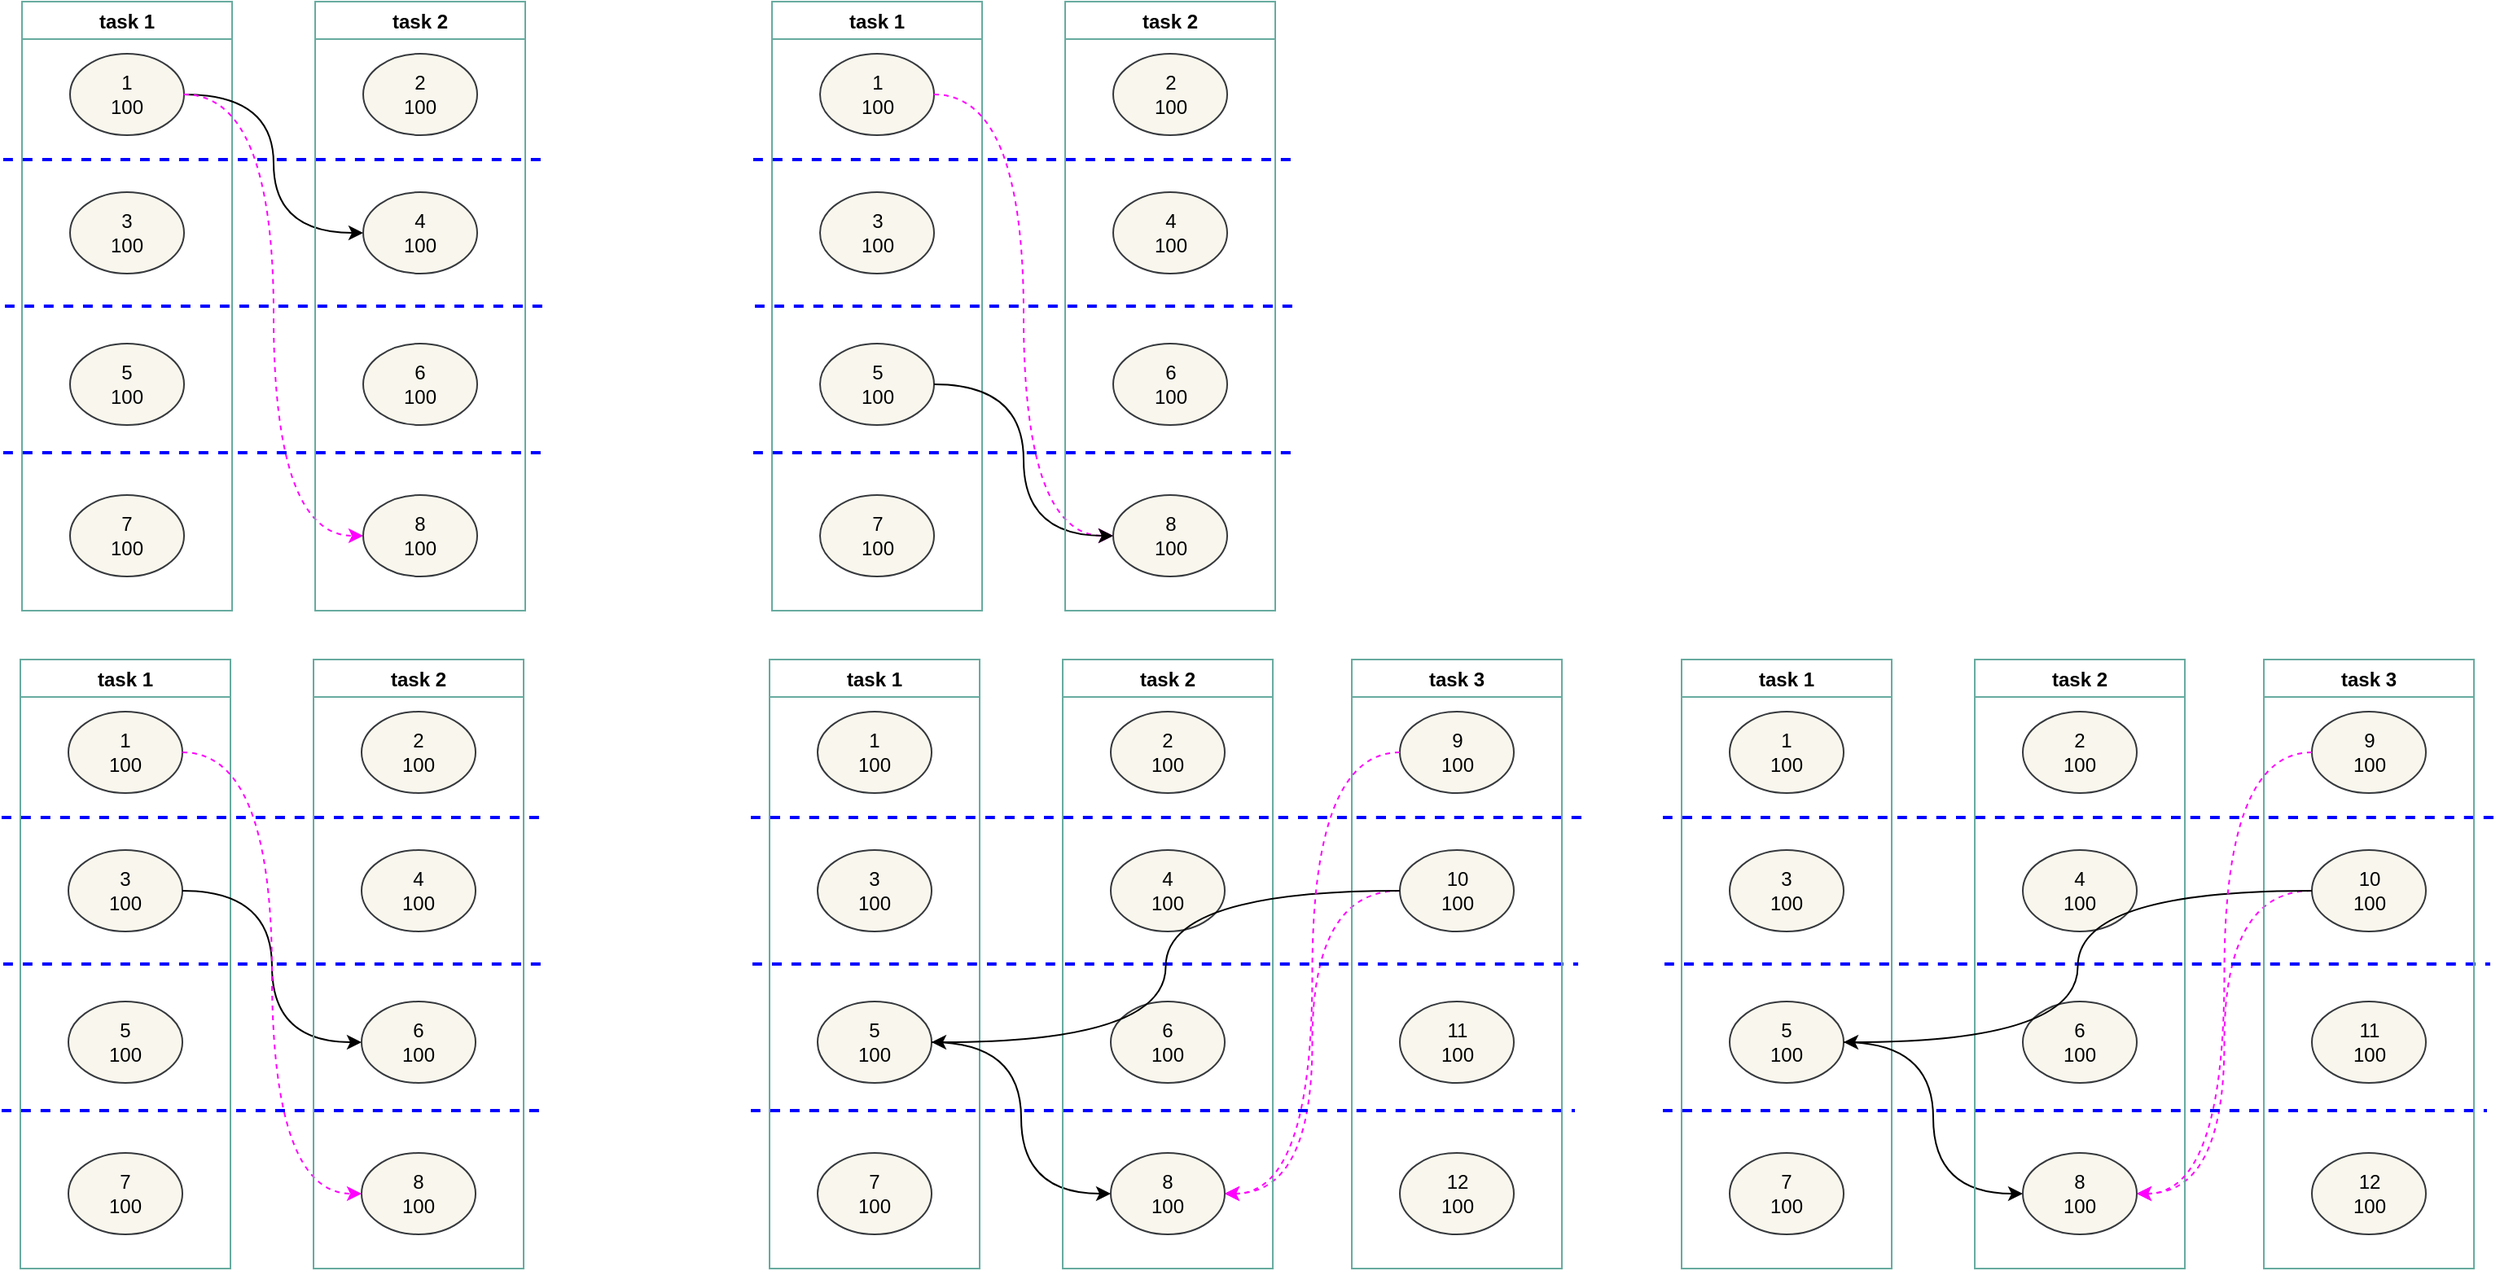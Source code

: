 <mxfile version="19.0.3" type="github">
  <diagram id="745gx9OzcTvfiK2SG3xO" name="第 1 页">
    <mxGraphModel dx="981" dy="526" grid="0" gridSize="10" guides="1" tooltips="1" connect="1" arrows="1" fold="1" page="1" pageScale="1" pageWidth="1169" pageHeight="827" math="0" shadow="0">
      <root>
        <mxCell id="0" />
        <mxCell id="1" parent="0" />
        <mxCell id="IBDVpuvRUq0DMvx8c1Gj-1" value="task 1" style="swimlane;fillColor=none;strokeColor=#67AB9F;" vertex="1" parent="1">
          <mxGeometry x="97.5" y="28" width="129" height="374" as="geometry">
            <mxRectangle x="93.5" y="5" width="61" height="23" as="alternateBounds" />
          </mxGeometry>
        </mxCell>
        <mxCell id="IBDVpuvRUq0DMvx8c1Gj-2" value="1&lt;br&gt;100" style="ellipse;whiteSpace=wrap;html=1;fillColor=#f9f7ed;strokeColor=#36393d;" vertex="1" parent="IBDVpuvRUq0DMvx8c1Gj-1">
          <mxGeometry x="29.5" y="32" width="70" height="50" as="geometry" />
        </mxCell>
        <mxCell id="IBDVpuvRUq0DMvx8c1Gj-3" value="3&lt;br&gt;100" style="ellipse;whiteSpace=wrap;html=1;fillColor=#f9f7ed;strokeColor=#36393d;" vertex="1" parent="IBDVpuvRUq0DMvx8c1Gj-1">
          <mxGeometry x="29.5" y="117" width="70" height="50" as="geometry" />
        </mxCell>
        <mxCell id="IBDVpuvRUq0DMvx8c1Gj-5" value="5&lt;br&gt;100" style="ellipse;whiteSpace=wrap;html=1;fillColor=#f9f7ed;strokeColor=#36393d;" vertex="1" parent="IBDVpuvRUq0DMvx8c1Gj-1">
          <mxGeometry x="29.5" y="210" width="70" height="50" as="geometry" />
        </mxCell>
        <mxCell id="IBDVpuvRUq0DMvx8c1Gj-7" value="7&lt;br&gt;100" style="ellipse;whiteSpace=wrap;html=1;fillColor=#f9f7ed;strokeColor=#36393d;" vertex="1" parent="IBDVpuvRUq0DMvx8c1Gj-1">
          <mxGeometry x="29.5" y="303" width="70" height="50" as="geometry" />
        </mxCell>
        <mxCell id="IBDVpuvRUq0DMvx8c1Gj-9" style="edgeStyle=orthogonalEdgeStyle;curved=1;rounded=0;orthogonalLoop=1;jettySize=auto;html=1;entryX=0;entryY=0.5;entryDx=0;entryDy=0;" edge="1" parent="1" source="IBDVpuvRUq0DMvx8c1Gj-2" target="IBDVpuvRUq0DMvx8c1Gj-16">
          <mxGeometry relative="1" as="geometry" />
        </mxCell>
        <mxCell id="IBDVpuvRUq0DMvx8c1Gj-10" style="edgeStyle=orthogonalEdgeStyle;curved=1;rounded=0;orthogonalLoop=1;jettySize=auto;html=1;entryX=0;entryY=0.5;entryDx=0;entryDy=0;dashed=1;strokeColor=#FF00FF;" edge="1" parent="1" source="IBDVpuvRUq0DMvx8c1Gj-2" target="IBDVpuvRUq0DMvx8c1Gj-20">
          <mxGeometry relative="1" as="geometry" />
        </mxCell>
        <mxCell id="IBDVpuvRUq0DMvx8c1Gj-11" value="" style="endArrow=none;html=1;rounded=0;curved=1;dashed=1;strokeColor=#0000FF;strokeWidth=2;" edge="1" parent="1">
          <mxGeometry width="50" height="50" relative="1" as="geometry">
            <mxPoint x="86" y="125" as="sourcePoint" />
            <mxPoint x="420" y="125" as="targetPoint" />
          </mxGeometry>
        </mxCell>
        <mxCell id="IBDVpuvRUq0DMvx8c1Gj-12" value="" style="endArrow=none;html=1;rounded=0;curved=1;dashed=1;strokeColor=#0000FF;strokeWidth=2;" edge="1" parent="1">
          <mxGeometry width="50" height="50" relative="1" as="geometry">
            <mxPoint x="87" y="215" as="sourcePoint" />
            <mxPoint x="423" y="215" as="targetPoint" />
          </mxGeometry>
        </mxCell>
        <mxCell id="IBDVpuvRUq0DMvx8c1Gj-13" value="" style="endArrow=none;html=1;rounded=0;curved=1;dashed=1;strokeColor=#0000FF;strokeWidth=2;" edge="1" parent="1">
          <mxGeometry width="50" height="50" relative="1" as="geometry">
            <mxPoint x="86" y="305" as="sourcePoint" />
            <mxPoint x="420" y="305" as="targetPoint" />
          </mxGeometry>
        </mxCell>
        <mxCell id="IBDVpuvRUq0DMvx8c1Gj-14" value="task 2" style="swimlane;fillColor=none;strokeColor=#67AB9F;" vertex="1" parent="1">
          <mxGeometry x="277.5" y="28" width="129" height="374" as="geometry">
            <mxRectangle x="273.5" y="5" width="61" height="23" as="alternateBounds" />
          </mxGeometry>
        </mxCell>
        <mxCell id="IBDVpuvRUq0DMvx8c1Gj-15" value="2&lt;br&gt;100" style="ellipse;whiteSpace=wrap;html=1;fillColor=#f9f7ed;strokeColor=#36393d;" vertex="1" parent="IBDVpuvRUq0DMvx8c1Gj-14">
          <mxGeometry x="29.5" y="32" width="70" height="50" as="geometry" />
        </mxCell>
        <mxCell id="IBDVpuvRUq0DMvx8c1Gj-16" value="4&lt;br&gt;100" style="ellipse;whiteSpace=wrap;html=1;fillColor=#f9f7ed;strokeColor=#36393d;" vertex="1" parent="IBDVpuvRUq0DMvx8c1Gj-14">
          <mxGeometry x="29.5" y="117" width="70" height="50" as="geometry" />
        </mxCell>
        <mxCell id="IBDVpuvRUq0DMvx8c1Gj-18" value="6&lt;br&gt;100" style="ellipse;whiteSpace=wrap;html=1;fillColor=#f9f7ed;strokeColor=#36393d;" vertex="1" parent="IBDVpuvRUq0DMvx8c1Gj-14">
          <mxGeometry x="29.5" y="210" width="70" height="50" as="geometry" />
        </mxCell>
        <mxCell id="IBDVpuvRUq0DMvx8c1Gj-20" value="8&lt;br&gt;100" style="ellipse;whiteSpace=wrap;html=1;fillColor=#f9f7ed;strokeColor=#36393d;" vertex="1" parent="IBDVpuvRUq0DMvx8c1Gj-14">
          <mxGeometry x="29.5" y="303" width="70" height="50" as="geometry" />
        </mxCell>
        <mxCell id="IBDVpuvRUq0DMvx8c1Gj-22" value="task 1" style="swimlane;fillColor=none;strokeColor=#67AB9F;" vertex="1" parent="1">
          <mxGeometry x="558" y="28" width="129" height="374" as="geometry">
            <mxRectangle x="93.5" y="5" width="61" height="23" as="alternateBounds" />
          </mxGeometry>
        </mxCell>
        <mxCell id="IBDVpuvRUq0DMvx8c1Gj-23" value="1&lt;br&gt;100" style="ellipse;whiteSpace=wrap;html=1;fillColor=#f9f7ed;strokeColor=#36393d;" vertex="1" parent="IBDVpuvRUq0DMvx8c1Gj-22">
          <mxGeometry x="29.5" y="32" width="70" height="50" as="geometry" />
        </mxCell>
        <mxCell id="IBDVpuvRUq0DMvx8c1Gj-24" value="3&lt;br&gt;100" style="ellipse;whiteSpace=wrap;html=1;fillColor=#f9f7ed;strokeColor=#36393d;" vertex="1" parent="IBDVpuvRUq0DMvx8c1Gj-22">
          <mxGeometry x="29.5" y="117" width="70" height="50" as="geometry" />
        </mxCell>
        <mxCell id="IBDVpuvRUq0DMvx8c1Gj-26" value="5&lt;br&gt;100" style="ellipse;whiteSpace=wrap;html=1;fillColor=#f9f7ed;strokeColor=#36393d;" vertex="1" parent="IBDVpuvRUq0DMvx8c1Gj-22">
          <mxGeometry x="29.5" y="210" width="70" height="50" as="geometry" />
        </mxCell>
        <mxCell id="IBDVpuvRUq0DMvx8c1Gj-28" value="7&lt;br&gt;100" style="ellipse;whiteSpace=wrap;html=1;fillColor=#f9f7ed;strokeColor=#36393d;" vertex="1" parent="IBDVpuvRUq0DMvx8c1Gj-22">
          <mxGeometry x="29.5" y="303" width="70" height="50" as="geometry" />
        </mxCell>
        <mxCell id="IBDVpuvRUq0DMvx8c1Gj-30" style="edgeStyle=orthogonalEdgeStyle;curved=1;rounded=0;orthogonalLoop=1;jettySize=auto;html=1;entryX=0;entryY=0.5;entryDx=0;entryDy=0;strokeColor=#FF00FF;dashed=1;" edge="1" parent="1" source="IBDVpuvRUq0DMvx8c1Gj-23" target="IBDVpuvRUq0DMvx8c1Gj-41">
          <mxGeometry relative="1" as="geometry" />
        </mxCell>
        <mxCell id="IBDVpuvRUq0DMvx8c1Gj-31" style="edgeStyle=orthogonalEdgeStyle;curved=1;rounded=0;orthogonalLoop=1;jettySize=auto;html=1;entryX=0;entryY=0.5;entryDx=0;entryDy=0;" edge="1" parent="1" source="IBDVpuvRUq0DMvx8c1Gj-26" target="IBDVpuvRUq0DMvx8c1Gj-41">
          <mxGeometry relative="1" as="geometry" />
        </mxCell>
        <mxCell id="IBDVpuvRUq0DMvx8c1Gj-32" value="" style="endArrow=none;html=1;rounded=0;curved=1;dashed=1;strokeColor=#0000FF;strokeWidth=2;" edge="1" parent="1">
          <mxGeometry width="50" height="50" relative="1" as="geometry">
            <mxPoint x="546.5" y="125" as="sourcePoint" />
            <mxPoint x="880.5" y="125" as="targetPoint" />
          </mxGeometry>
        </mxCell>
        <mxCell id="IBDVpuvRUq0DMvx8c1Gj-33" value="" style="endArrow=none;html=1;rounded=0;curved=1;dashed=1;strokeColor=#0000FF;strokeWidth=2;" edge="1" parent="1">
          <mxGeometry width="50" height="50" relative="1" as="geometry">
            <mxPoint x="547.5" y="215" as="sourcePoint" />
            <mxPoint x="883.5" y="215" as="targetPoint" />
          </mxGeometry>
        </mxCell>
        <mxCell id="IBDVpuvRUq0DMvx8c1Gj-34" value="" style="endArrow=none;html=1;rounded=0;curved=1;dashed=1;strokeColor=#0000FF;strokeWidth=2;" edge="1" parent="1">
          <mxGeometry width="50" height="50" relative="1" as="geometry">
            <mxPoint x="546.5" y="305" as="sourcePoint" />
            <mxPoint x="880.5" y="305" as="targetPoint" />
          </mxGeometry>
        </mxCell>
        <mxCell id="IBDVpuvRUq0DMvx8c1Gj-35" value="task 2" style="swimlane;fillColor=none;strokeColor=#67AB9F;" vertex="1" parent="1">
          <mxGeometry x="738" y="28" width="129" height="374" as="geometry">
            <mxRectangle x="273.5" y="5" width="61" height="23" as="alternateBounds" />
          </mxGeometry>
        </mxCell>
        <mxCell id="IBDVpuvRUq0DMvx8c1Gj-36" value="2&lt;br&gt;100" style="ellipse;whiteSpace=wrap;html=1;fillColor=#f9f7ed;strokeColor=#36393d;" vertex="1" parent="IBDVpuvRUq0DMvx8c1Gj-35">
          <mxGeometry x="29.5" y="32" width="70" height="50" as="geometry" />
        </mxCell>
        <mxCell id="IBDVpuvRUq0DMvx8c1Gj-37" value="4&lt;br&gt;100" style="ellipse;whiteSpace=wrap;html=1;fillColor=#f9f7ed;strokeColor=#36393d;" vertex="1" parent="IBDVpuvRUq0DMvx8c1Gj-35">
          <mxGeometry x="29.5" y="117" width="70" height="50" as="geometry" />
        </mxCell>
        <mxCell id="IBDVpuvRUq0DMvx8c1Gj-39" value="6&lt;br&gt;100" style="ellipse;whiteSpace=wrap;html=1;fillColor=#f9f7ed;strokeColor=#36393d;" vertex="1" parent="IBDVpuvRUq0DMvx8c1Gj-35">
          <mxGeometry x="29.5" y="210" width="70" height="50" as="geometry" />
        </mxCell>
        <mxCell id="IBDVpuvRUq0DMvx8c1Gj-41" value="8&lt;br&gt;100" style="ellipse;whiteSpace=wrap;html=1;fillColor=#f9f7ed;strokeColor=#36393d;" vertex="1" parent="IBDVpuvRUq0DMvx8c1Gj-35">
          <mxGeometry x="29.5" y="303" width="70" height="50" as="geometry" />
        </mxCell>
        <mxCell id="IBDVpuvRUq0DMvx8c1Gj-43" value="task 1" style="swimlane;fillColor=none;strokeColor=#67AB9F;" vertex="1" parent="1">
          <mxGeometry x="556.5" y="432" width="129" height="374" as="geometry">
            <mxRectangle x="93.5" y="5" width="61" height="23" as="alternateBounds" />
          </mxGeometry>
        </mxCell>
        <mxCell id="IBDVpuvRUq0DMvx8c1Gj-44" value="1&lt;br&gt;100" style="ellipse;whiteSpace=wrap;html=1;fillColor=#f9f7ed;strokeColor=#36393d;" vertex="1" parent="IBDVpuvRUq0DMvx8c1Gj-43">
          <mxGeometry x="29.5" y="32" width="70" height="50" as="geometry" />
        </mxCell>
        <mxCell id="IBDVpuvRUq0DMvx8c1Gj-45" value="3&lt;br&gt;100" style="ellipse;whiteSpace=wrap;html=1;fillColor=#f9f7ed;strokeColor=#36393d;" vertex="1" parent="IBDVpuvRUq0DMvx8c1Gj-43">
          <mxGeometry x="29.5" y="117" width="70" height="50" as="geometry" />
        </mxCell>
        <mxCell id="IBDVpuvRUq0DMvx8c1Gj-47" value="5&lt;br&gt;100" style="ellipse;whiteSpace=wrap;html=1;fillColor=#f9f7ed;strokeColor=#36393d;" vertex="1" parent="IBDVpuvRUq0DMvx8c1Gj-43">
          <mxGeometry x="29.5" y="210" width="70" height="50" as="geometry" />
        </mxCell>
        <mxCell id="IBDVpuvRUq0DMvx8c1Gj-49" value="7&lt;br&gt;100" style="ellipse;whiteSpace=wrap;html=1;fillColor=#f9f7ed;strokeColor=#36393d;" vertex="1" parent="IBDVpuvRUq0DMvx8c1Gj-43">
          <mxGeometry x="29.5" y="303" width="70" height="50" as="geometry" />
        </mxCell>
        <mxCell id="IBDVpuvRUq0DMvx8c1Gj-51" style="edgeStyle=orthogonalEdgeStyle;curved=1;rounded=0;orthogonalLoop=1;jettySize=auto;html=1;entryX=1;entryY=0.5;entryDx=0;entryDy=0;strokeColor=#FF00FF;dashed=1;" edge="1" parent="1" source="IBDVpuvRUq0DMvx8c1Gj-88" target="IBDVpuvRUq0DMvx8c1Gj-62">
          <mxGeometry relative="1" as="geometry" />
        </mxCell>
        <mxCell id="IBDVpuvRUq0DMvx8c1Gj-52" style="edgeStyle=orthogonalEdgeStyle;curved=1;rounded=0;orthogonalLoop=1;jettySize=auto;html=1;entryX=0;entryY=0.5;entryDx=0;entryDy=0;" edge="1" parent="1" source="IBDVpuvRUq0DMvx8c1Gj-47" target="IBDVpuvRUq0DMvx8c1Gj-62">
          <mxGeometry relative="1" as="geometry" />
        </mxCell>
        <mxCell id="IBDVpuvRUq0DMvx8c1Gj-53" value="" style="endArrow=none;html=1;rounded=0;curved=1;dashed=1;strokeColor=#0000FF;strokeWidth=2;" edge="1" parent="1">
          <mxGeometry width="50" height="50" relative="1" as="geometry">
            <mxPoint x="545" y="529" as="sourcePoint" />
            <mxPoint x="1056" y="529" as="targetPoint" />
          </mxGeometry>
        </mxCell>
        <mxCell id="IBDVpuvRUq0DMvx8c1Gj-54" value="" style="endArrow=none;html=1;rounded=0;curved=1;dashed=1;strokeColor=#0000FF;strokeWidth=2;" edge="1" parent="1">
          <mxGeometry width="50" height="50" relative="1" as="geometry">
            <mxPoint x="546" y="619" as="sourcePoint" />
            <mxPoint x="1053" y="619" as="targetPoint" />
          </mxGeometry>
        </mxCell>
        <mxCell id="IBDVpuvRUq0DMvx8c1Gj-55" value="" style="endArrow=none;html=1;rounded=0;curved=1;dashed=1;strokeColor=#0000FF;strokeWidth=2;" edge="1" parent="1">
          <mxGeometry width="50" height="50" relative="1" as="geometry">
            <mxPoint x="545" y="709" as="sourcePoint" />
            <mxPoint x="1051" y="709" as="targetPoint" />
          </mxGeometry>
        </mxCell>
        <mxCell id="IBDVpuvRUq0DMvx8c1Gj-56" value="task 2" style="swimlane;fillColor=none;strokeColor=#67AB9F;" vertex="1" parent="1">
          <mxGeometry x="736.5" y="432" width="129" height="374" as="geometry">
            <mxRectangle x="273.5" y="5" width="61" height="23" as="alternateBounds" />
          </mxGeometry>
        </mxCell>
        <mxCell id="IBDVpuvRUq0DMvx8c1Gj-57" value="2&lt;br&gt;100" style="ellipse;whiteSpace=wrap;html=1;fillColor=#f9f7ed;strokeColor=#36393d;" vertex="1" parent="IBDVpuvRUq0DMvx8c1Gj-56">
          <mxGeometry x="29.5" y="32" width="70" height="50" as="geometry" />
        </mxCell>
        <mxCell id="IBDVpuvRUq0DMvx8c1Gj-58" value="4&lt;br&gt;100" style="ellipse;whiteSpace=wrap;html=1;fillColor=#f9f7ed;strokeColor=#36393d;" vertex="1" parent="IBDVpuvRUq0DMvx8c1Gj-56">
          <mxGeometry x="29.5" y="117" width="70" height="50" as="geometry" />
        </mxCell>
        <mxCell id="IBDVpuvRUq0DMvx8c1Gj-60" value="6&lt;br&gt;100" style="ellipse;whiteSpace=wrap;html=1;fillColor=#f9f7ed;strokeColor=#36393d;" vertex="1" parent="IBDVpuvRUq0DMvx8c1Gj-56">
          <mxGeometry x="29.5" y="210" width="70" height="50" as="geometry" />
        </mxCell>
        <mxCell id="IBDVpuvRUq0DMvx8c1Gj-62" value="8&lt;br&gt;100" style="ellipse;whiteSpace=wrap;html=1;fillColor=#f9f7ed;strokeColor=#36393d;" vertex="1" parent="IBDVpuvRUq0DMvx8c1Gj-56">
          <mxGeometry x="29.5" y="303" width="70" height="50" as="geometry" />
        </mxCell>
        <mxCell id="IBDVpuvRUq0DMvx8c1Gj-64" value="task 1" style="swimlane;fillColor=none;strokeColor=#67AB9F;" vertex="1" parent="1">
          <mxGeometry x="96.5" y="432" width="129" height="374" as="geometry">
            <mxRectangle x="93.5" y="5" width="61" height="23" as="alternateBounds" />
          </mxGeometry>
        </mxCell>
        <mxCell id="IBDVpuvRUq0DMvx8c1Gj-65" value="1&lt;br&gt;100" style="ellipse;whiteSpace=wrap;html=1;fillColor=#f9f7ed;strokeColor=#36393d;" vertex="1" parent="IBDVpuvRUq0DMvx8c1Gj-64">
          <mxGeometry x="29.5" y="32" width="70" height="50" as="geometry" />
        </mxCell>
        <mxCell id="IBDVpuvRUq0DMvx8c1Gj-66" value="3&lt;br&gt;100" style="ellipse;whiteSpace=wrap;html=1;fillColor=#f9f7ed;strokeColor=#36393d;" vertex="1" parent="IBDVpuvRUq0DMvx8c1Gj-64">
          <mxGeometry x="29.5" y="117" width="70" height="50" as="geometry" />
        </mxCell>
        <mxCell id="IBDVpuvRUq0DMvx8c1Gj-68" value="5&lt;br&gt;100" style="ellipse;whiteSpace=wrap;html=1;fillColor=#f9f7ed;strokeColor=#36393d;" vertex="1" parent="IBDVpuvRUq0DMvx8c1Gj-64">
          <mxGeometry x="29.5" y="210" width="70" height="50" as="geometry" />
        </mxCell>
        <mxCell id="IBDVpuvRUq0DMvx8c1Gj-70" value="7&lt;br&gt;100" style="ellipse;whiteSpace=wrap;html=1;fillColor=#f9f7ed;strokeColor=#36393d;" vertex="1" parent="IBDVpuvRUq0DMvx8c1Gj-64">
          <mxGeometry x="29.5" y="303" width="70" height="50" as="geometry" />
        </mxCell>
        <mxCell id="IBDVpuvRUq0DMvx8c1Gj-72" style="edgeStyle=orthogonalEdgeStyle;curved=1;rounded=0;orthogonalLoop=1;jettySize=auto;html=1;entryX=0;entryY=0.5;entryDx=0;entryDy=0;strokeColor=#000000;" edge="1" parent="1" source="IBDVpuvRUq0DMvx8c1Gj-66" target="IBDVpuvRUq0DMvx8c1Gj-81">
          <mxGeometry relative="1" as="geometry" />
        </mxCell>
        <mxCell id="IBDVpuvRUq0DMvx8c1Gj-73" style="edgeStyle=orthogonalEdgeStyle;curved=1;rounded=0;orthogonalLoop=1;jettySize=auto;html=1;entryX=0;entryY=0.5;entryDx=0;entryDy=0;strokeColor=#FF00FF;dashed=1;" edge="1" parent="1" source="IBDVpuvRUq0DMvx8c1Gj-65" target="IBDVpuvRUq0DMvx8c1Gj-83">
          <mxGeometry relative="1" as="geometry" />
        </mxCell>
        <mxCell id="IBDVpuvRUq0DMvx8c1Gj-74" value="" style="endArrow=none;html=1;rounded=0;curved=1;dashed=1;strokeColor=#0000FF;strokeWidth=2;" edge="1" parent="1">
          <mxGeometry width="50" height="50" relative="1" as="geometry">
            <mxPoint x="85" y="529" as="sourcePoint" />
            <mxPoint x="419" y="529" as="targetPoint" />
          </mxGeometry>
        </mxCell>
        <mxCell id="IBDVpuvRUq0DMvx8c1Gj-75" value="" style="endArrow=none;html=1;rounded=0;curved=1;dashed=1;strokeColor=#0000FF;strokeWidth=2;" edge="1" parent="1">
          <mxGeometry width="50" height="50" relative="1" as="geometry">
            <mxPoint x="86" y="619" as="sourcePoint" />
            <mxPoint x="422" y="619" as="targetPoint" />
          </mxGeometry>
        </mxCell>
        <mxCell id="IBDVpuvRUq0DMvx8c1Gj-76" value="" style="endArrow=none;html=1;rounded=0;curved=1;dashed=1;strokeColor=#0000FF;strokeWidth=2;" edge="1" parent="1">
          <mxGeometry width="50" height="50" relative="1" as="geometry">
            <mxPoint x="85" y="709" as="sourcePoint" />
            <mxPoint x="419" y="709" as="targetPoint" />
          </mxGeometry>
        </mxCell>
        <mxCell id="IBDVpuvRUq0DMvx8c1Gj-77" value="task 2" style="swimlane;fillColor=none;strokeColor=#67AB9F;" vertex="1" parent="1">
          <mxGeometry x="276.5" y="432" width="129" height="374" as="geometry">
            <mxRectangle x="273.5" y="5" width="61" height="23" as="alternateBounds" />
          </mxGeometry>
        </mxCell>
        <mxCell id="IBDVpuvRUq0DMvx8c1Gj-78" value="2&lt;br&gt;100" style="ellipse;whiteSpace=wrap;html=1;fillColor=#f9f7ed;strokeColor=#36393d;" vertex="1" parent="IBDVpuvRUq0DMvx8c1Gj-77">
          <mxGeometry x="29.5" y="32" width="70" height="50" as="geometry" />
        </mxCell>
        <mxCell id="IBDVpuvRUq0DMvx8c1Gj-79" value="4&lt;br&gt;100" style="ellipse;whiteSpace=wrap;html=1;fillColor=#f9f7ed;strokeColor=#36393d;" vertex="1" parent="IBDVpuvRUq0DMvx8c1Gj-77">
          <mxGeometry x="29.5" y="117" width="70" height="50" as="geometry" />
        </mxCell>
        <mxCell id="IBDVpuvRUq0DMvx8c1Gj-81" value="6&lt;br&gt;100" style="ellipse;whiteSpace=wrap;html=1;fillColor=#f9f7ed;strokeColor=#36393d;" vertex="1" parent="IBDVpuvRUq0DMvx8c1Gj-77">
          <mxGeometry x="29.5" y="210" width="70" height="50" as="geometry" />
        </mxCell>
        <mxCell id="IBDVpuvRUq0DMvx8c1Gj-83" value="8&lt;br&gt;100" style="ellipse;whiteSpace=wrap;html=1;fillColor=#f9f7ed;strokeColor=#36393d;" vertex="1" parent="IBDVpuvRUq0DMvx8c1Gj-77">
          <mxGeometry x="29.5" y="303" width="70" height="50" as="geometry" />
        </mxCell>
        <mxCell id="IBDVpuvRUq0DMvx8c1Gj-86" value="task 3" style="swimlane;fillColor=none;strokeColor=#67AB9F;" vertex="1" parent="1">
          <mxGeometry x="914" y="432" width="129" height="374" as="geometry">
            <mxRectangle x="273.5" y="5" width="61" height="23" as="alternateBounds" />
          </mxGeometry>
        </mxCell>
        <mxCell id="IBDVpuvRUq0DMvx8c1Gj-87" value="9&lt;br&gt;100" style="ellipse;whiteSpace=wrap;html=1;fillColor=#f9f7ed;strokeColor=#36393d;" vertex="1" parent="IBDVpuvRUq0DMvx8c1Gj-86">
          <mxGeometry x="29.5" y="32" width="70" height="50" as="geometry" />
        </mxCell>
        <mxCell id="IBDVpuvRUq0DMvx8c1Gj-88" value="10&lt;br&gt;100" style="ellipse;whiteSpace=wrap;html=1;fillColor=#f9f7ed;strokeColor=#36393d;" vertex="1" parent="IBDVpuvRUq0DMvx8c1Gj-86">
          <mxGeometry x="29.5" y="117" width="70" height="50" as="geometry" />
        </mxCell>
        <mxCell id="IBDVpuvRUq0DMvx8c1Gj-89" value="11&lt;br&gt;100" style="ellipse;whiteSpace=wrap;html=1;fillColor=#f9f7ed;strokeColor=#36393d;" vertex="1" parent="IBDVpuvRUq0DMvx8c1Gj-86">
          <mxGeometry x="29.5" y="210" width="70" height="50" as="geometry" />
        </mxCell>
        <mxCell id="IBDVpuvRUq0DMvx8c1Gj-90" value="12&lt;br&gt;100" style="ellipse;whiteSpace=wrap;html=1;fillColor=#f9f7ed;strokeColor=#36393d;" vertex="1" parent="IBDVpuvRUq0DMvx8c1Gj-86">
          <mxGeometry x="29.5" y="303" width="70" height="50" as="geometry" />
        </mxCell>
        <mxCell id="IBDVpuvRUq0DMvx8c1Gj-91" style="edgeStyle=orthogonalEdgeStyle;rounded=0;orthogonalLoop=1;jettySize=auto;html=1;exitX=0;exitY=0.5;exitDx=0;exitDy=0;shadow=0;sourcePerimeterSpacing=0;targetPerimeterSpacing=0;strokeColor=#000000;strokeWidth=1;fillColor=#A9C4EB;entryX=1;entryY=0.5;entryDx=0;entryDy=0;elbow=vertical;curved=1;" edge="1" parent="1" source="IBDVpuvRUq0DMvx8c1Gj-88" target="IBDVpuvRUq0DMvx8c1Gj-47">
          <mxGeometry relative="1" as="geometry" />
        </mxCell>
        <mxCell id="IBDVpuvRUq0DMvx8c1Gj-92" style="edgeStyle=orthogonalEdgeStyle;curved=1;rounded=0;orthogonalLoop=1;jettySize=auto;html=1;entryX=1;entryY=0.5;entryDx=0;entryDy=0;strokeColor=#FF00FF;dashed=1;exitX=0;exitY=0.5;exitDx=0;exitDy=0;" edge="1" parent="1" source="IBDVpuvRUq0DMvx8c1Gj-87" target="IBDVpuvRUq0DMvx8c1Gj-62">
          <mxGeometry relative="1" as="geometry">
            <mxPoint x="953.5" y="584" as="sourcePoint" />
            <mxPoint x="846" y="770" as="targetPoint" />
          </mxGeometry>
        </mxCell>
        <mxCell id="IBDVpuvRUq0DMvx8c1Gj-93" value="task 1" style="swimlane;fillColor=none;strokeColor=#67AB9F;" vertex="1" parent="1">
          <mxGeometry x="1116.5" y="432" width="129" height="374" as="geometry">
            <mxRectangle x="93.5" y="5" width="61" height="23" as="alternateBounds" />
          </mxGeometry>
        </mxCell>
        <mxCell id="IBDVpuvRUq0DMvx8c1Gj-94" value="1&lt;br&gt;100" style="ellipse;whiteSpace=wrap;html=1;fillColor=#f9f7ed;strokeColor=#36393d;" vertex="1" parent="IBDVpuvRUq0DMvx8c1Gj-93">
          <mxGeometry x="29.5" y="32" width="70" height="50" as="geometry" />
        </mxCell>
        <mxCell id="IBDVpuvRUq0DMvx8c1Gj-95" value="3&lt;br&gt;100" style="ellipse;whiteSpace=wrap;html=1;fillColor=#f9f7ed;strokeColor=#36393d;" vertex="1" parent="IBDVpuvRUq0DMvx8c1Gj-93">
          <mxGeometry x="29.5" y="117" width="70" height="50" as="geometry" />
        </mxCell>
        <mxCell id="IBDVpuvRUq0DMvx8c1Gj-96" value="5&lt;br&gt;100" style="ellipse;whiteSpace=wrap;html=1;fillColor=#f9f7ed;strokeColor=#36393d;" vertex="1" parent="IBDVpuvRUq0DMvx8c1Gj-93">
          <mxGeometry x="29.5" y="210" width="70" height="50" as="geometry" />
        </mxCell>
        <mxCell id="IBDVpuvRUq0DMvx8c1Gj-97" value="7&lt;br&gt;100" style="ellipse;whiteSpace=wrap;html=1;fillColor=#f9f7ed;strokeColor=#36393d;" vertex="1" parent="IBDVpuvRUq0DMvx8c1Gj-93">
          <mxGeometry x="29.5" y="303" width="70" height="50" as="geometry" />
        </mxCell>
        <mxCell id="IBDVpuvRUq0DMvx8c1Gj-98" style="edgeStyle=orthogonalEdgeStyle;curved=1;rounded=0;orthogonalLoop=1;jettySize=auto;html=1;entryX=1;entryY=0.5;entryDx=0;entryDy=0;strokeColor=#FF00FF;dashed=1;" edge="1" parent="1" source="IBDVpuvRUq0DMvx8c1Gj-110" target="IBDVpuvRUq0DMvx8c1Gj-107">
          <mxGeometry relative="1" as="geometry" />
        </mxCell>
        <mxCell id="IBDVpuvRUq0DMvx8c1Gj-99" style="edgeStyle=orthogonalEdgeStyle;curved=1;rounded=0;orthogonalLoop=1;jettySize=auto;html=1;entryX=0;entryY=0.5;entryDx=0;entryDy=0;" edge="1" parent="1" source="IBDVpuvRUq0DMvx8c1Gj-96" target="IBDVpuvRUq0DMvx8c1Gj-107">
          <mxGeometry relative="1" as="geometry" />
        </mxCell>
        <mxCell id="IBDVpuvRUq0DMvx8c1Gj-100" value="" style="endArrow=none;html=1;rounded=0;curved=1;dashed=1;strokeColor=#0000FF;strokeWidth=2;" edge="1" parent="1">
          <mxGeometry width="50" height="50" relative="1" as="geometry">
            <mxPoint x="1105" y="529" as="sourcePoint" />
            <mxPoint x="1616.0" y="529" as="targetPoint" />
          </mxGeometry>
        </mxCell>
        <mxCell id="IBDVpuvRUq0DMvx8c1Gj-101" value="" style="endArrow=none;html=1;rounded=0;curved=1;dashed=1;strokeColor=#0000FF;strokeWidth=2;" edge="1" parent="1">
          <mxGeometry width="50" height="50" relative="1" as="geometry">
            <mxPoint x="1106" y="619" as="sourcePoint" />
            <mxPoint x="1613.0" y="619" as="targetPoint" />
          </mxGeometry>
        </mxCell>
        <mxCell id="IBDVpuvRUq0DMvx8c1Gj-102" value="" style="endArrow=none;html=1;rounded=0;curved=1;dashed=1;strokeColor=#0000FF;strokeWidth=2;" edge="1" parent="1">
          <mxGeometry width="50" height="50" relative="1" as="geometry">
            <mxPoint x="1105" y="709" as="sourcePoint" />
            <mxPoint x="1611.0" y="709" as="targetPoint" />
          </mxGeometry>
        </mxCell>
        <mxCell id="IBDVpuvRUq0DMvx8c1Gj-103" value="task 2" style="swimlane;fillColor=none;strokeColor=#67AB9F;" vertex="1" parent="1">
          <mxGeometry x="1296.5" y="432" width="129" height="374" as="geometry">
            <mxRectangle x="273.5" y="5" width="61" height="23" as="alternateBounds" />
          </mxGeometry>
        </mxCell>
        <mxCell id="IBDVpuvRUq0DMvx8c1Gj-104" value="2&lt;br&gt;100" style="ellipse;whiteSpace=wrap;html=1;fillColor=#f9f7ed;strokeColor=#36393d;" vertex="1" parent="IBDVpuvRUq0DMvx8c1Gj-103">
          <mxGeometry x="29.5" y="32" width="70" height="50" as="geometry" />
        </mxCell>
        <mxCell id="IBDVpuvRUq0DMvx8c1Gj-105" value="4&lt;br&gt;100" style="ellipse;whiteSpace=wrap;html=1;fillColor=#f9f7ed;strokeColor=#36393d;" vertex="1" parent="IBDVpuvRUq0DMvx8c1Gj-103">
          <mxGeometry x="29.5" y="117" width="70" height="50" as="geometry" />
        </mxCell>
        <mxCell id="IBDVpuvRUq0DMvx8c1Gj-106" value="6&lt;br&gt;100" style="ellipse;whiteSpace=wrap;html=1;fillColor=#f9f7ed;strokeColor=#36393d;" vertex="1" parent="IBDVpuvRUq0DMvx8c1Gj-103">
          <mxGeometry x="29.5" y="210" width="70" height="50" as="geometry" />
        </mxCell>
        <mxCell id="IBDVpuvRUq0DMvx8c1Gj-107" value="8&lt;br&gt;100" style="ellipse;whiteSpace=wrap;html=1;fillColor=#f9f7ed;strokeColor=#36393d;" vertex="1" parent="IBDVpuvRUq0DMvx8c1Gj-103">
          <mxGeometry x="29.5" y="303" width="70" height="50" as="geometry" />
        </mxCell>
        <mxCell id="IBDVpuvRUq0DMvx8c1Gj-108" value="task 3" style="swimlane;fillColor=none;strokeColor=#67AB9F;" vertex="1" parent="1">
          <mxGeometry x="1474" y="432" width="129" height="374" as="geometry">
            <mxRectangle x="273.5" y="5" width="61" height="23" as="alternateBounds" />
          </mxGeometry>
        </mxCell>
        <mxCell id="IBDVpuvRUq0DMvx8c1Gj-109" value="9&lt;br&gt;100" style="ellipse;whiteSpace=wrap;html=1;fillColor=#f9f7ed;strokeColor=#36393d;" vertex="1" parent="IBDVpuvRUq0DMvx8c1Gj-108">
          <mxGeometry x="29.5" y="32" width="70" height="50" as="geometry" />
        </mxCell>
        <mxCell id="IBDVpuvRUq0DMvx8c1Gj-110" value="10&lt;br&gt;100" style="ellipse;whiteSpace=wrap;html=1;fillColor=#f9f7ed;strokeColor=#36393d;" vertex="1" parent="IBDVpuvRUq0DMvx8c1Gj-108">
          <mxGeometry x="29.5" y="117" width="70" height="50" as="geometry" />
        </mxCell>
        <mxCell id="IBDVpuvRUq0DMvx8c1Gj-111" value="11&lt;br&gt;100" style="ellipse;whiteSpace=wrap;html=1;fillColor=#f9f7ed;strokeColor=#36393d;" vertex="1" parent="IBDVpuvRUq0DMvx8c1Gj-108">
          <mxGeometry x="29.5" y="210" width="70" height="50" as="geometry" />
        </mxCell>
        <mxCell id="IBDVpuvRUq0DMvx8c1Gj-112" value="12&lt;br&gt;100" style="ellipse;whiteSpace=wrap;html=1;fillColor=#f9f7ed;strokeColor=#36393d;" vertex="1" parent="IBDVpuvRUq0DMvx8c1Gj-108">
          <mxGeometry x="29.5" y="303" width="70" height="50" as="geometry" />
        </mxCell>
        <mxCell id="IBDVpuvRUq0DMvx8c1Gj-113" style="edgeStyle=orthogonalEdgeStyle;rounded=0;orthogonalLoop=1;jettySize=auto;html=1;exitX=0;exitY=0.5;exitDx=0;exitDy=0;shadow=0;sourcePerimeterSpacing=0;targetPerimeterSpacing=0;strokeColor=#000000;strokeWidth=1;fillColor=#A9C4EB;entryX=1;entryY=0.5;entryDx=0;entryDy=0;elbow=vertical;curved=1;" edge="1" parent="1" source="IBDVpuvRUq0DMvx8c1Gj-110" target="IBDVpuvRUq0DMvx8c1Gj-96">
          <mxGeometry relative="1" as="geometry" />
        </mxCell>
        <mxCell id="IBDVpuvRUq0DMvx8c1Gj-114" style="edgeStyle=orthogonalEdgeStyle;curved=1;rounded=0;orthogonalLoop=1;jettySize=auto;html=1;entryX=1;entryY=0.5;entryDx=0;entryDy=0;strokeColor=#FF00FF;dashed=1;exitX=0;exitY=0.5;exitDx=0;exitDy=0;" edge="1" parent="1" source="IBDVpuvRUq0DMvx8c1Gj-109" target="IBDVpuvRUq0DMvx8c1Gj-107">
          <mxGeometry relative="1" as="geometry">
            <mxPoint x="1513.5" y="584" as="sourcePoint" />
            <mxPoint x="1406" y="770" as="targetPoint" />
          </mxGeometry>
        </mxCell>
      </root>
    </mxGraphModel>
  </diagram>
</mxfile>
